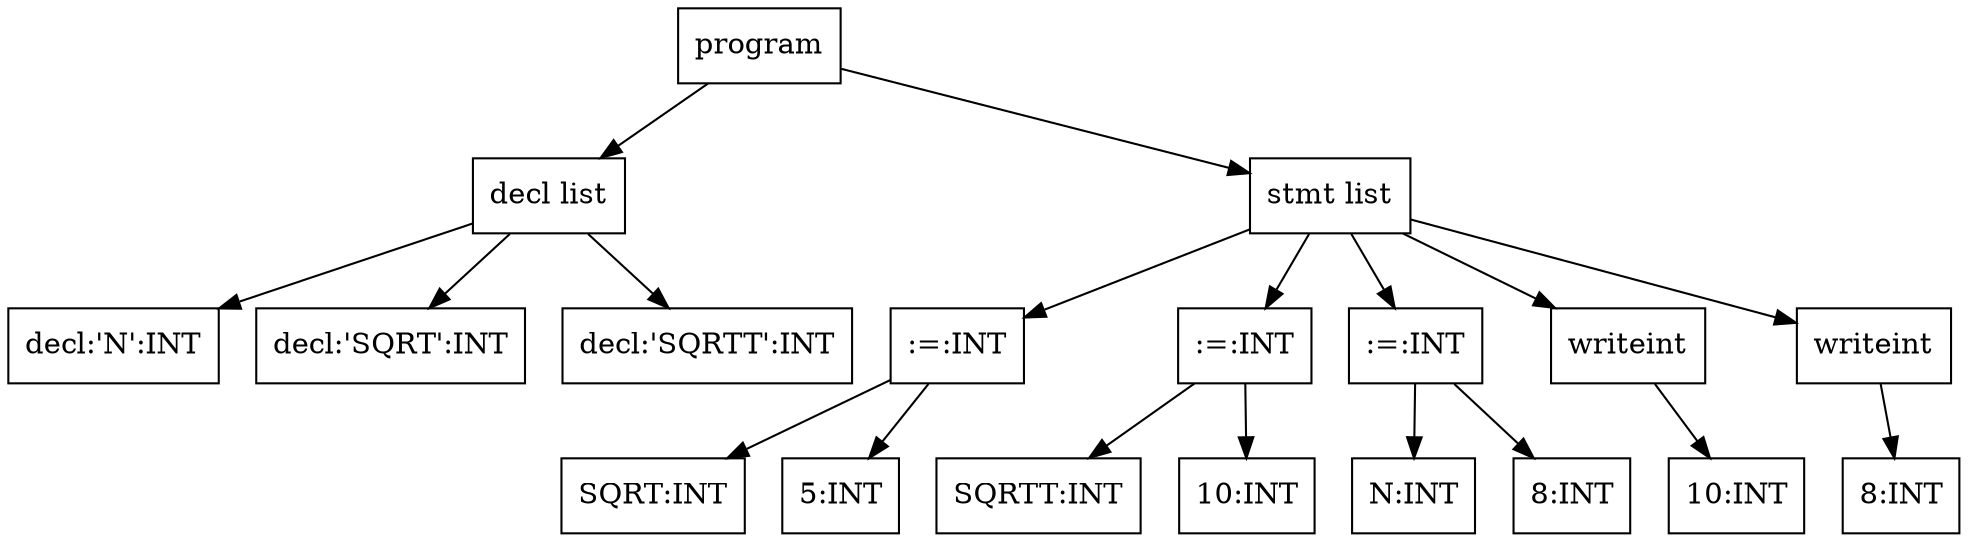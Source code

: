 digraph AST_file { 
  ordering=out; 
  node [shape = box, style = filled, fillcolor="white"]; 
  n1 [label="program",shape=box] 
  n2 [label="decl list",shape=box] 
  n1 -> n2 
  n4 [label="decl:'N':INT",shape=box] 
  n2 -> n4 
  n5 [label="decl:'SQRT':INT",shape=box] 
  n2 -> n5 
  n6 [label="decl:'SQRTT':INT",shape=box] 
  n2 -> n6 
  n3 [label="stmt list",shape=box] 
  n1 -> n3 
  n17 [label="SQRT:INT",fillcolor="white",shape=box] 
  n18 -> n17 
  n19 [label="5:INT",shape=box] 
  n18 -> n19 
  n18 [label=":=:INT",fillcolor="white",shape=box] 
  n3 -> n18 
  n21 [label="SQRTT:INT",fillcolor="white",shape=box] 
  n22 -> n21 
  n23 [label="10:INT",shape=box] 
  n22 -> n23 
  n22 [label=":=:INT",fillcolor="white",shape=box] 
  n3 -> n22 
  n31 [label="N:INT",fillcolor="white",shape=box] 
  n32 -> n31 
  n33 [label="8:INT",shape=box] 
  n32 -> n33 
  n32 [label=":=:INT",fillcolor="white",shape=box] 
  n3 -> n32 
  n39 [label="10:INT",shape=box] 
  n38 [label="writeint",shape=box] 
  n3 -> n38 
  n38 -> n39 
  n42 [label="8:INT",shape=box] 
  n41 [label="writeint",shape=box] 
  n3 -> n41 
  n41 -> n42 
} 
